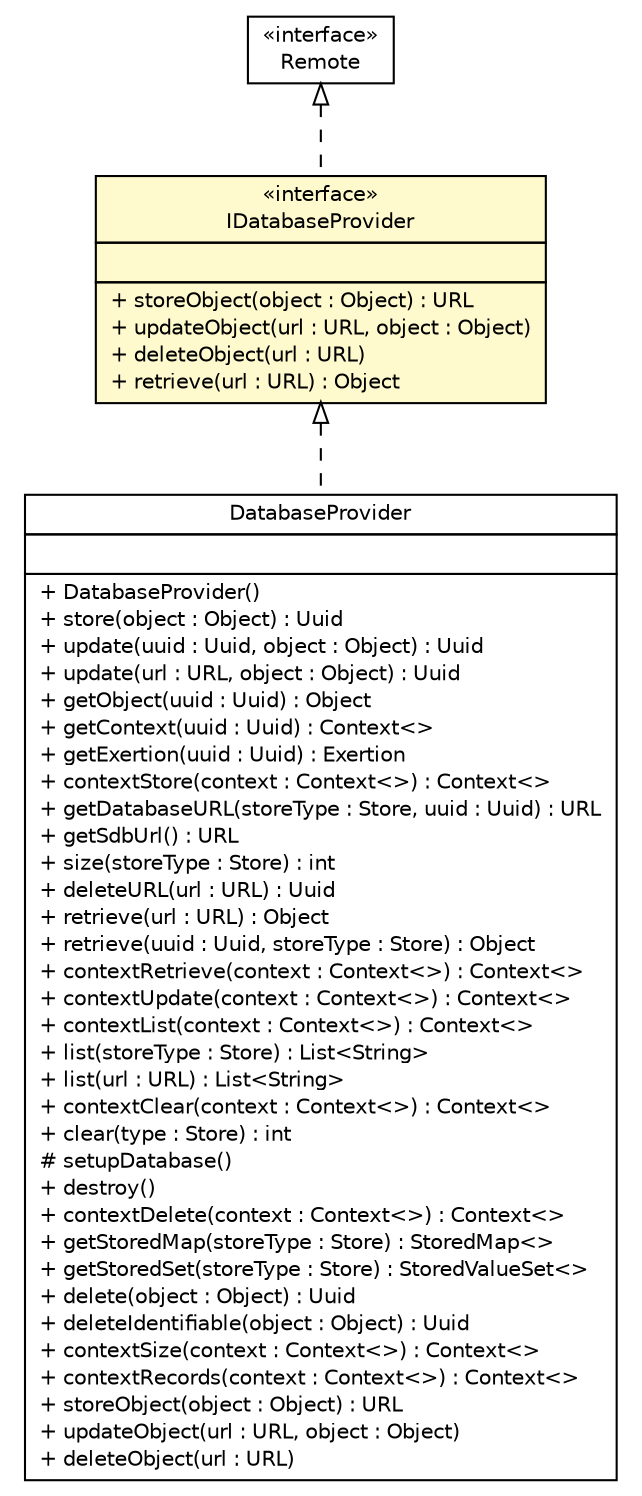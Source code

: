 #!/usr/local/bin/dot
#
# Class diagram 
# Generated by UMLGraph version R5_6 (http://www.umlgraph.org/)
#

digraph G {
	edge [fontname="Helvetica",fontsize=10,labelfontname="Helvetica",labelfontsize=10];
	node [fontname="Helvetica",fontsize=10,shape=plaintext];
	nodesep=0.25;
	ranksep=0.5;
	// sorcer.core.provider.dbp.DatabaseProvider
	c168402 [label=<<table title="sorcer.core.provider.dbp.DatabaseProvider" border="0" cellborder="1" cellspacing="0" cellpadding="2" port="p" href="./DatabaseProvider.html">
		<tr><td><table border="0" cellspacing="0" cellpadding="1">
<tr><td align="center" balign="center"> DatabaseProvider </td></tr>
		</table></td></tr>
		<tr><td><table border="0" cellspacing="0" cellpadding="1">
<tr><td align="left" balign="left">  </td></tr>
		</table></td></tr>
		<tr><td><table border="0" cellspacing="0" cellpadding="1">
<tr><td align="left" balign="left"> + DatabaseProvider() </td></tr>
<tr><td align="left" balign="left"> + store(object : Object) : Uuid </td></tr>
<tr><td align="left" balign="left"> + update(uuid : Uuid, object : Object) : Uuid </td></tr>
<tr><td align="left" balign="left"> + update(url : URL, object : Object) : Uuid </td></tr>
<tr><td align="left" balign="left"> + getObject(uuid : Uuid) : Object </td></tr>
<tr><td align="left" balign="left"> + getContext(uuid : Uuid) : Context&lt;&gt; </td></tr>
<tr><td align="left" balign="left"> + getExertion(uuid : Uuid) : Exertion </td></tr>
<tr><td align="left" balign="left"> + contextStore(context : Context&lt;&gt;) : Context&lt;&gt; </td></tr>
<tr><td align="left" balign="left"> + getDatabaseURL(storeType : Store, uuid : Uuid) : URL </td></tr>
<tr><td align="left" balign="left"> + getSdbUrl() : URL </td></tr>
<tr><td align="left" balign="left"> + size(storeType : Store) : int </td></tr>
<tr><td align="left" balign="left"> + deleteURL(url : URL) : Uuid </td></tr>
<tr><td align="left" balign="left"> + retrieve(url : URL) : Object </td></tr>
<tr><td align="left" balign="left"> + retrieve(uuid : Uuid, storeType : Store) : Object </td></tr>
<tr><td align="left" balign="left"> + contextRetrieve(context : Context&lt;&gt;) : Context&lt;&gt; </td></tr>
<tr><td align="left" balign="left"> + contextUpdate(context : Context&lt;&gt;) : Context&lt;&gt; </td></tr>
<tr><td align="left" balign="left"> + contextList(context : Context&lt;&gt;) : Context&lt;&gt; </td></tr>
<tr><td align="left" balign="left"> + list(storeType : Store) : List&lt;String&gt; </td></tr>
<tr><td align="left" balign="left"> + list(url : URL) : List&lt;String&gt; </td></tr>
<tr><td align="left" balign="left"> + contextClear(context : Context&lt;&gt;) : Context&lt;&gt; </td></tr>
<tr><td align="left" balign="left"> + clear(type : Store) : int </td></tr>
<tr><td align="left" balign="left"> # setupDatabase() </td></tr>
<tr><td align="left" balign="left"> + destroy() </td></tr>
<tr><td align="left" balign="left"> + contextDelete(context : Context&lt;&gt;) : Context&lt;&gt; </td></tr>
<tr><td align="left" balign="left"> + getStoredMap(storeType : Store) : StoredMap&lt;&gt; </td></tr>
<tr><td align="left" balign="left"> + getStoredSet(storeType : Store) : StoredValueSet&lt;&gt; </td></tr>
<tr><td align="left" balign="left"> + delete(object : Object) : Uuid </td></tr>
<tr><td align="left" balign="left"> + deleteIdentifiable(object : Object) : Uuid </td></tr>
<tr><td align="left" balign="left"> + contextSize(context : Context&lt;&gt;) : Context&lt;&gt; </td></tr>
<tr><td align="left" balign="left"> + contextRecords(context : Context&lt;&gt;) : Context&lt;&gt; </td></tr>
<tr><td align="left" balign="left"> + storeObject(object : Object) : URL </td></tr>
<tr><td align="left" balign="left"> + updateObject(url : URL, object : Object) </td></tr>
<tr><td align="left" balign="left"> + deleteObject(url : URL) </td></tr>
		</table></td></tr>
		</table>>, URL="./DatabaseProvider.html", fontname="Helvetica", fontcolor="black", fontsize=10.0];
	// sorcer.core.provider.dbp.IDatabaseProvider
	c168406 [label=<<table title="sorcer.core.provider.dbp.IDatabaseProvider" border="0" cellborder="1" cellspacing="0" cellpadding="2" port="p" bgcolor="lemonChiffon" href="./IDatabaseProvider.html">
		<tr><td><table border="0" cellspacing="0" cellpadding="1">
<tr><td align="center" balign="center"> &#171;interface&#187; </td></tr>
<tr><td align="center" balign="center"> IDatabaseProvider </td></tr>
		</table></td></tr>
		<tr><td><table border="0" cellspacing="0" cellpadding="1">
<tr><td align="left" balign="left">  </td></tr>
		</table></td></tr>
		<tr><td><table border="0" cellspacing="0" cellpadding="1">
<tr><td align="left" balign="left"> + storeObject(object : Object) : URL </td></tr>
<tr><td align="left" balign="left"> + updateObject(url : URL, object : Object) </td></tr>
<tr><td align="left" balign="left"> + deleteObject(url : URL) </td></tr>
<tr><td align="left" balign="left"> + retrieve(url : URL) : Object </td></tr>
		</table></td></tr>
		</table>>, URL="./IDatabaseProvider.html", fontname="Helvetica", fontcolor="black", fontsize=10.0];
	//sorcer.core.provider.dbp.DatabaseProvider implements sorcer.core.provider.dbp.IDatabaseProvider
	c168406:p -> c168402:p [dir=back,arrowtail=empty,style=dashed];
	//sorcer.core.provider.dbp.IDatabaseProvider implements java.rmi.Remote
	c168691:p -> c168406:p [dir=back,arrowtail=empty,style=dashed];
	// java.rmi.Remote
	c168691 [label=<<table title="java.rmi.Remote" border="0" cellborder="1" cellspacing="0" cellpadding="2" port="p" href="http://docs.oracle.com/javase/7/docs/api/java/rmi/Remote.html">
		<tr><td><table border="0" cellspacing="0" cellpadding="1">
<tr><td align="center" balign="center"> &#171;interface&#187; </td></tr>
<tr><td align="center" balign="center"> Remote </td></tr>
		</table></td></tr>
		</table>>, URL="http://docs.oracle.com/javase/7/docs/api/java/rmi/Remote.html", fontname="Helvetica", fontcolor="black", fontsize=10.0];
}

